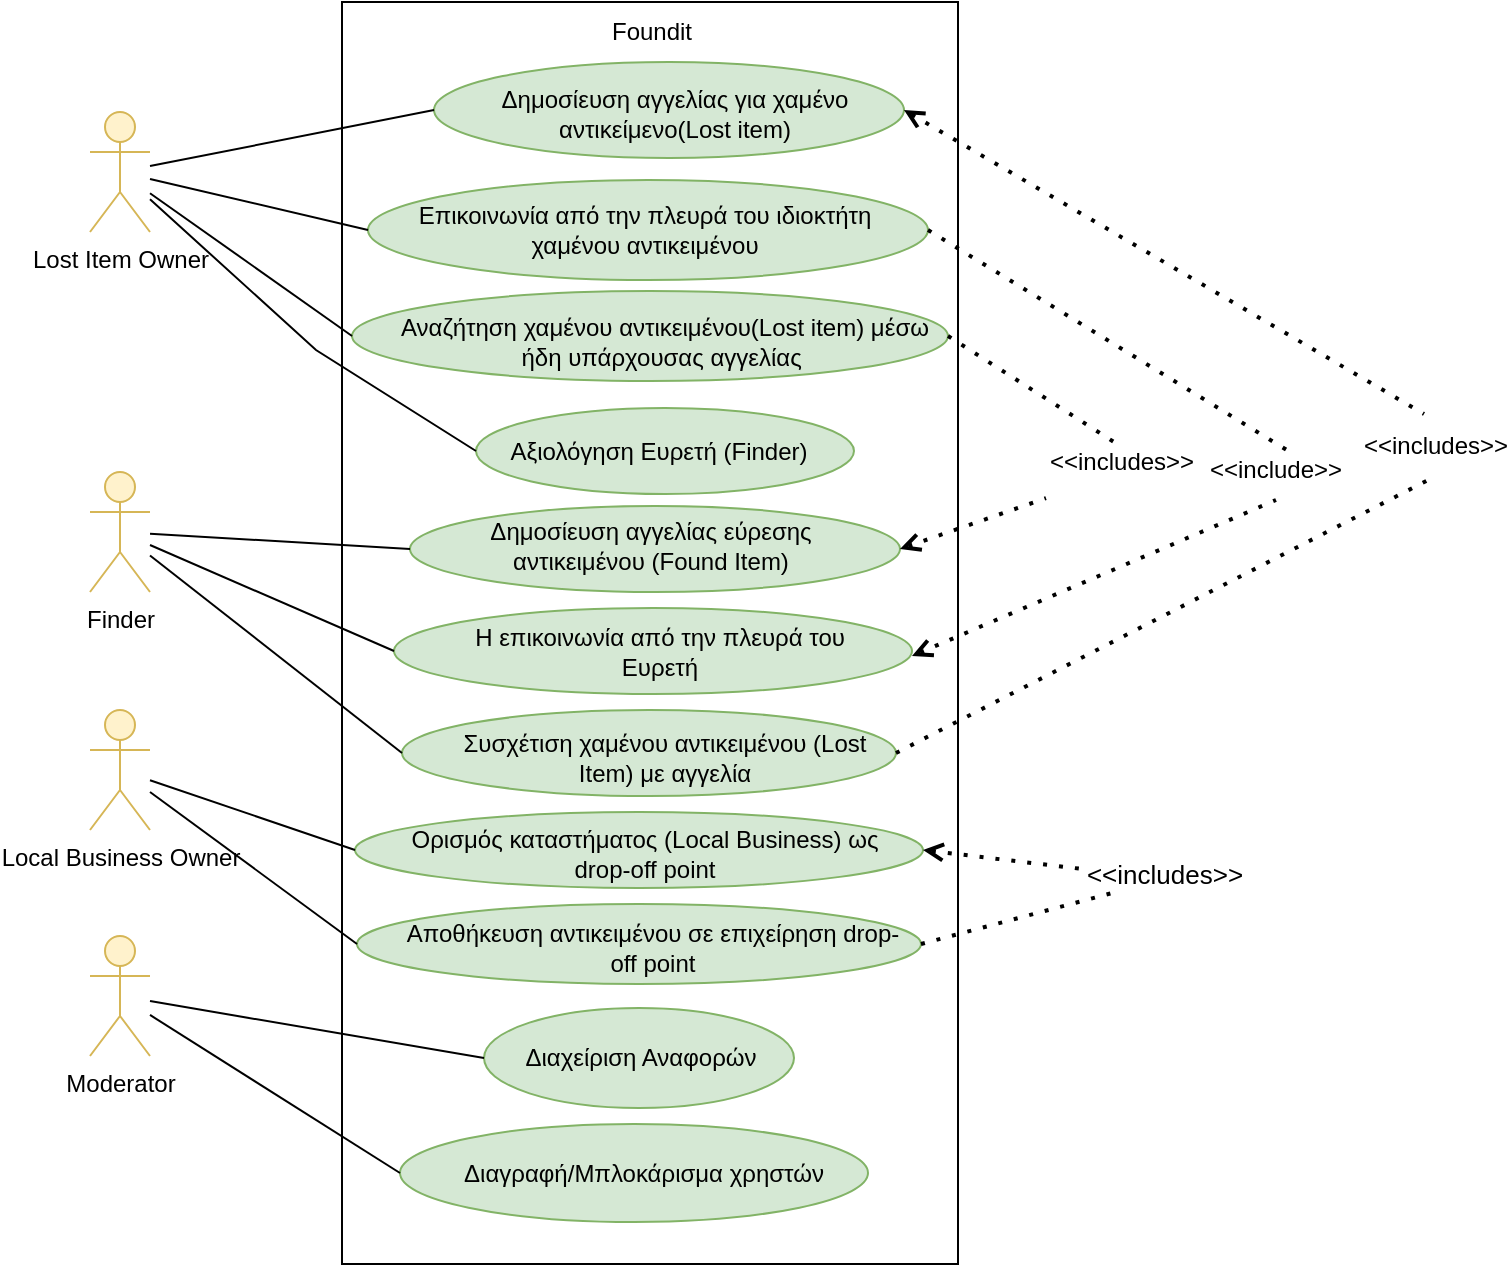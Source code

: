 <mxfile version="26.2.14">
  <diagram name="Page-1" id="7zawe6zohvr59qEg2-O9">
    <mxGraphModel dx="866" dy="1589" grid="0" gridSize="10" guides="1" tooltips="1" connect="1" arrows="1" fold="1" page="1" pageScale="1" pageWidth="850" pageHeight="1100" math="0" shadow="0">
      <root>
        <object label="" id="0">
          <mxCell />
        </object>
        <mxCell id="1" parent="0" />
        <object label="Moderator" Moderator="" id="SDAM3eLajE_gOhNM8xKB-1">
          <mxCell style="shape=umlActor;verticalLabelPosition=bottom;verticalAlign=top;outlineConnect=0;fillColor=#fff2cc;strokeColor=#d6b656;html=1;" parent="1" vertex="1">
            <mxGeometry x="167" y="417" width="30" height="60" as="geometry" />
          </mxCell>
        </object>
        <mxCell id="SDAM3eLajE_gOhNM8xKB-2" value="" style="rounded=0;whiteSpace=wrap;html=1;" parent="1" vertex="1">
          <mxGeometry x="293" y="-50" width="308" height="631" as="geometry" />
        </mxCell>
        <mxCell id="SDAM3eLajE_gOhNM8xKB-6" value="Foundit" style="text;html=1;align=center;verticalAlign=middle;whiteSpace=wrap;rounded=0;" parent="1" vertex="1">
          <mxGeometry x="418" y="-50" width="60" height="30" as="geometry" />
        </mxCell>
        <mxCell id="SDAM3eLajE_gOhNM8xKB-7" value="" style="ellipse;whiteSpace=wrap;html=1;fillColor=#d5e8d4;strokeColor=#82b366;" parent="1" vertex="1">
          <mxGeometry x="364" y="453" width="155" height="50" as="geometry" />
        </mxCell>
        <mxCell id="SDAM3eLajE_gOhNM8xKB-8" value="Διαχείριση Αναφορών" style="text;html=1;align=center;verticalAlign=middle;whiteSpace=wrap;rounded=0;" parent="1" vertex="1">
          <mxGeometry x="378" y="463" width="129" height="30" as="geometry" />
        </mxCell>
        <mxCell id="SDAM3eLajE_gOhNM8xKB-9" value="" style="ellipse;whiteSpace=wrap;html=1;fillColor=#d5e8d4;strokeColor=#82b366;" parent="1" vertex="1">
          <mxGeometry x="322" y="511" width="234" height="49" as="geometry" />
        </mxCell>
        <mxCell id="SDAM3eLajE_gOhNM8xKB-10" value="Διαγραφή/Μπλοκάρισμα χρηστών" style="text;html=1;align=center;verticalAlign=middle;whiteSpace=wrap;rounded=0;" parent="1" vertex="1">
          <mxGeometry x="350" y="520.5" width="188" height="30" as="geometry" />
        </mxCell>
        <mxCell id="SDAM3eLajE_gOhNM8xKB-12" value="" style="endArrow=none;html=1;rounded=0;entryX=0;entryY=0.5;entryDx=0;entryDy=0;" parent="1" source="SDAM3eLajE_gOhNM8xKB-1" target="SDAM3eLajE_gOhNM8xKB-9" edge="1">
          <mxGeometry width="50" height="50" relative="1" as="geometry">
            <mxPoint x="197" y="474" as="sourcePoint" />
            <mxPoint x="247" y="424" as="targetPoint" />
          </mxGeometry>
        </mxCell>
        <mxCell id="SDAM3eLajE_gOhNM8xKB-14" value="" style="endArrow=none;html=1;rounded=0;entryX=0;entryY=0.5;entryDx=0;entryDy=0;" parent="1" source="SDAM3eLajE_gOhNM8xKB-1" target="SDAM3eLajE_gOhNM8xKB-7" edge="1">
          <mxGeometry width="50" height="50" relative="1" as="geometry">
            <mxPoint x="288" y="467" as="sourcePoint" />
            <mxPoint x="338" y="417" as="targetPoint" />
          </mxGeometry>
        </mxCell>
        <mxCell id="SDAM3eLajE_gOhNM8xKB-15" value="Lost Item Owner" style="shape=umlActor;verticalLabelPosition=bottom;verticalAlign=top;html=1;outlineConnect=0;fillColor=#fff2cc;strokeColor=#d6b656;" parent="1" vertex="1">
          <mxGeometry x="167" y="5" width="30" height="60" as="geometry" />
        </mxCell>
        <mxCell id="SDAM3eLajE_gOhNM8xKB-16" value="Finder" style="shape=umlActor;verticalLabelPosition=bottom;verticalAlign=top;html=1;outlineConnect=0;fillColor=#fff2cc;strokeColor=#d6b656;" parent="1" vertex="1">
          <mxGeometry x="167" y="185" width="30" height="60" as="geometry" />
        </mxCell>
        <mxCell id="SDAM3eLajE_gOhNM8xKB-17" value="Local Business Owner" style="shape=umlActor;verticalLabelPosition=bottom;verticalAlign=top;html=1;outlineConnect=0;fillColor=#fff2cc;strokeColor=#d6b656;" parent="1" vertex="1">
          <mxGeometry x="167" y="304" width="30" height="60" as="geometry" />
        </mxCell>
        <mxCell id="SDAM3eLajE_gOhNM8xKB-18" value="" style="ellipse;whiteSpace=wrap;html=1;fillColor=#d5e8d4;strokeColor=#82b366;" parent="1" vertex="1">
          <mxGeometry x="299.5" y="355" width="284" height="38" as="geometry" />
        </mxCell>
        <mxCell id="SDAM3eLajE_gOhNM8xKB-20" value="Ορισμός καταστήματος (Local Business) ως drop-off point" style="text;html=1;align=center;verticalAlign=middle;whiteSpace=wrap;rounded=0;" parent="1" vertex="1">
          <mxGeometry x="315.5" y="361" width="257" height="30" as="geometry" />
        </mxCell>
        <mxCell id="SDAM3eLajE_gOhNM8xKB-21" value="" style="ellipse;whiteSpace=wrap;html=1;fillColor=#d5e8d4;strokeColor=#82b366;" parent="1" vertex="1">
          <mxGeometry x="300.5" y="401" width="282" height="40" as="geometry" />
        </mxCell>
        <mxCell id="SDAM3eLajE_gOhNM8xKB-22" value="Αποθήκευση αντικειμένου σε επιχείρηση drop-off point" style="text;html=1;align=center;verticalAlign=middle;whiteSpace=wrap;rounded=0;" parent="1" vertex="1">
          <mxGeometry x="323.5" y="408" width="249" height="30" as="geometry" />
        </mxCell>
        <mxCell id="SDAM3eLajE_gOhNM8xKB-25" value="" style="endArrow=none;html=1;rounded=0;entryX=0;entryY=0.5;entryDx=0;entryDy=0;" parent="1" source="SDAM3eLajE_gOhNM8xKB-17" target="SDAM3eLajE_gOhNM8xKB-18" edge="1">
          <mxGeometry width="50" height="50" relative="1" as="geometry">
            <mxPoint x="228" y="325" as="sourcePoint" />
            <mxPoint x="278" y="275" as="targetPoint" />
          </mxGeometry>
        </mxCell>
        <mxCell id="SDAM3eLajE_gOhNM8xKB-26" value="" style="endArrow=none;html=1;rounded=0;entryX=0;entryY=0.5;entryDx=0;entryDy=0;" parent="1" source="SDAM3eLajE_gOhNM8xKB-17" target="SDAM3eLajE_gOhNM8xKB-21" edge="1">
          <mxGeometry width="50" height="50" relative="1" as="geometry">
            <mxPoint x="228" y="408" as="sourcePoint" />
            <mxPoint x="278" y="358" as="targetPoint" />
          </mxGeometry>
        </mxCell>
        <mxCell id="SDAM3eLajE_gOhNM8xKB-28" value="" style="ellipse;whiteSpace=wrap;html=1;fillColor=#d5e8d4;strokeColor=#82b366;" parent="1" vertex="1">
          <mxGeometry x="339" y="-20" width="235" height="48" as="geometry" />
        </mxCell>
        <mxCell id="SDAM3eLajE_gOhNM8xKB-29" value="Δημοσίευση αγγελίας για χαμένο αντικείμενο(Lost item)" style="text;html=1;align=center;verticalAlign=middle;whiteSpace=wrap;rounded=0;" parent="1" vertex="1">
          <mxGeometry x="365" y="-9" width="189" height="30" as="geometry" />
        </mxCell>
        <mxCell id="SDAM3eLajE_gOhNM8xKB-30" value="" style="ellipse;whiteSpace=wrap;html=1;fillColor=#d5e8d4;strokeColor=#82b366;" parent="1" vertex="1">
          <mxGeometry x="306" y="39" width="280" height="50" as="geometry" />
        </mxCell>
        <mxCell id="SDAM3eLajE_gOhNM8xKB-31" value="Επικοινωνία από την πλευρά του ιδιοκτήτη χαμένου αντικειμένου" style="text;html=1;align=center;verticalAlign=middle;whiteSpace=wrap;rounded=0;" parent="1" vertex="1">
          <mxGeometry x="328.75" y="49" width="230.5" height="30" as="geometry" />
        </mxCell>
        <mxCell id="SDAM3eLajE_gOhNM8xKB-32" value="" style="ellipse;whiteSpace=wrap;html=1;fillColor=#d5e8d4;strokeColor=#82b366;" parent="1" vertex="1">
          <mxGeometry x="298" y="94.5" width="298" height="45" as="geometry" />
        </mxCell>
        <mxCell id="SDAM3eLajE_gOhNM8xKB-33" value="Αναζήτηση χαμένου αντικειμένου(Lost item) μέσω ήδη υπάρχουσας αγγελίας&amp;nbsp;" style="text;html=1;align=center;verticalAlign=middle;whiteSpace=wrap;rounded=0;" parent="1" vertex="1">
          <mxGeometry x="318" y="105" width="273" height="30" as="geometry" />
        </mxCell>
        <mxCell id="SDAM3eLajE_gOhNM8xKB-34" value="" style="endArrow=none;html=1;rounded=0;entryX=0;entryY=0.5;entryDx=0;entryDy=0;" parent="1" source="SDAM3eLajE_gOhNM8xKB-15" target="SDAM3eLajE_gOhNM8xKB-28" edge="1">
          <mxGeometry width="50" height="50" relative="1" as="geometry">
            <mxPoint x="222" y="51" as="sourcePoint" />
            <mxPoint x="272" y="1" as="targetPoint" />
          </mxGeometry>
        </mxCell>
        <mxCell id="SDAM3eLajE_gOhNM8xKB-35" value="" style="endArrow=none;html=1;rounded=0;entryX=0;entryY=0.5;entryDx=0;entryDy=0;entryPerimeter=0;" parent="1" source="SDAM3eLajE_gOhNM8xKB-15" target="SDAM3eLajE_gOhNM8xKB-30" edge="1">
          <mxGeometry width="50" height="50" relative="1" as="geometry">
            <mxPoint x="229" y="78" as="sourcePoint" />
            <mxPoint x="279" y="28" as="targetPoint" />
          </mxGeometry>
        </mxCell>
        <mxCell id="SDAM3eLajE_gOhNM8xKB-36" value="" style="endArrow=none;html=1;rounded=0;entryX=0;entryY=0.5;entryDx=0;entryDy=0;" parent="1" source="SDAM3eLajE_gOhNM8xKB-15" target="SDAM3eLajE_gOhNM8xKB-32" edge="1">
          <mxGeometry width="50" height="50" relative="1" as="geometry">
            <mxPoint x="226" y="132" as="sourcePoint" />
            <mxPoint x="276" y="82" as="targetPoint" />
          </mxGeometry>
        </mxCell>
        <mxCell id="SDAM3eLajE_gOhNM8xKB-37" value="" style="ellipse;whiteSpace=wrap;html=1;fillColor=#d5e8d4;strokeColor=#82b366;" parent="1" vertex="1">
          <mxGeometry x="360" y="153" width="189" height="43" as="geometry" />
        </mxCell>
        <mxCell id="SDAM3eLajE_gOhNM8xKB-38" value="" style="ellipse;whiteSpace=wrap;html=1;fillColor=#d5e8d4;strokeColor=#82b366;" parent="1" vertex="1">
          <mxGeometry x="327" y="202" width="245" height="43" as="geometry" />
        </mxCell>
        <mxCell id="SDAM3eLajE_gOhNM8xKB-39" value="" style="ellipse;whiteSpace=wrap;html=1;fillColor=#d5e8d4;strokeColor=#82b366;" parent="1" vertex="1">
          <mxGeometry x="319" y="253" width="259" height="43" as="geometry" />
        </mxCell>
        <mxCell id="SDAM3eLajE_gOhNM8xKB-40" value="" style="ellipse;whiteSpace=wrap;html=1;fillColor=#d5e8d4;strokeColor=#82b366;" parent="1" vertex="1">
          <mxGeometry x="323" y="304" width="247" height="43" as="geometry" />
        </mxCell>
        <mxCell id="SDAM3eLajE_gOhNM8xKB-41" value="" style="endArrow=none;html=1;rounded=0;entryX=0;entryY=0.5;entryDx=0;entryDy=0;" parent="1" source="SDAM3eLajE_gOhNM8xKB-15" target="SDAM3eLajE_gOhNM8xKB-37" edge="1">
          <mxGeometry width="50" height="50" relative="1" as="geometry">
            <mxPoint x="216" y="208" as="sourcePoint" />
            <mxPoint x="266" y="158" as="targetPoint" />
            <Array as="points">
              <mxPoint x="280" y="124" />
            </Array>
          </mxGeometry>
        </mxCell>
        <mxCell id="SDAM3eLajE_gOhNM8xKB-42" value="" style="endArrow=none;html=1;rounded=0;entryX=0;entryY=0.5;entryDx=0;entryDy=0;" parent="1" source="SDAM3eLajE_gOhNM8xKB-16" target="SDAM3eLajE_gOhNM8xKB-38" edge="1">
          <mxGeometry width="50" height="50" relative="1" as="geometry">
            <mxPoint x="232" y="265" as="sourcePoint" />
            <mxPoint x="282" y="215" as="targetPoint" />
          </mxGeometry>
        </mxCell>
        <mxCell id="SDAM3eLajE_gOhNM8xKB-43" value="" style="endArrow=none;html=1;rounded=0;entryX=0;entryY=0.5;entryDx=0;entryDy=0;" parent="1" source="SDAM3eLajE_gOhNM8xKB-16" target="SDAM3eLajE_gOhNM8xKB-39" edge="1">
          <mxGeometry width="50" height="50" relative="1" as="geometry">
            <mxPoint x="221" y="278" as="sourcePoint" />
            <mxPoint x="271" y="228" as="targetPoint" />
          </mxGeometry>
        </mxCell>
        <mxCell id="SDAM3eLajE_gOhNM8xKB-44" value="" style="endArrow=none;html=1;rounded=0;entryX=0;entryY=0.5;entryDx=0;entryDy=0;" parent="1" source="SDAM3eLajE_gOhNM8xKB-16" target="SDAM3eLajE_gOhNM8xKB-40" edge="1">
          <mxGeometry width="50" height="50" relative="1" as="geometry">
            <mxPoint x="216" y="318" as="sourcePoint" />
            <mxPoint x="266" y="268" as="targetPoint" />
          </mxGeometry>
        </mxCell>
        <mxCell id="SDAM3eLajE_gOhNM8xKB-45" value="Αξιολόγηση Ευρετή (Finder)" style="text;html=1;align=center;verticalAlign=middle;whiteSpace=wrap;rounded=0;" parent="1" vertex="1">
          <mxGeometry x="373" y="160" width="157" height="30" as="geometry" />
        </mxCell>
        <mxCell id="SDAM3eLajE_gOhNM8xKB-50" value="Η επικοινωνία από την πλευρά του Ευρετή" style="text;html=1;align=center;verticalAlign=middle;whiteSpace=wrap;rounded=0;" parent="1" vertex="1">
          <mxGeometry x="348.5" y="259.5" width="206" height="30" as="geometry" />
        </mxCell>
        <mxCell id="SDAM3eLajE_gOhNM8xKB-51" value="Συσχέτιση χαμένου αντικειμένου (Lost Item) με αγγελία" style="text;html=1;align=center;verticalAlign=middle;whiteSpace=wrap;rounded=0;" parent="1" vertex="1">
          <mxGeometry x="344" y="313" width="221" height="30" as="geometry" />
        </mxCell>
        <mxCell id="SDAM3eLajE_gOhNM8xKB-52" value="Δημοσίευση αγγελίας εύρεσης αντικειμένου (Found Item)" style="text;html=1;align=center;verticalAlign=middle;whiteSpace=wrap;rounded=0;" parent="1" vertex="1">
          <mxGeometry x="343" y="207" width="209" height="30" as="geometry" />
        </mxCell>
        <mxCell id="SDAM3eLajE_gOhNM8xKB-57" value="" style="endArrow=none;dashed=1;html=1;dashPattern=1 3;strokeWidth=2;rounded=0;startArrow=open;startFill=0;exitX=1;exitY=0.5;exitDx=0;exitDy=0;" parent="1" source="SDAM3eLajE_gOhNM8xKB-18" edge="1">
          <mxGeometry width="50" height="50" relative="1" as="geometry">
            <mxPoint x="583.5" y="424" as="sourcePoint" />
            <mxPoint x="684" y="386" as="targetPoint" />
          </mxGeometry>
        </mxCell>
        <mxCell id="SDAM3eLajE_gOhNM8xKB-58" value="&lt;font style=&quot;font-size: 13px;&quot;&gt;&amp;lt;&amp;lt;includes&amp;gt;&amp;gt;&lt;/font&gt;" style="edgeLabel;html=1;align=center;verticalAlign=middle;resizable=0;points=[];" parent="SDAM3eLajE_gOhNM8xKB-57" vertex="1" connectable="0">
          <mxGeometry x="0.542" relative="1" as="geometry">
            <mxPoint x="43" y="3" as="offset" />
          </mxGeometry>
        </mxCell>
        <mxCell id="SDAM3eLajE_gOhNM8xKB-59" value="" style="endArrow=none;dashed=1;html=1;dashPattern=1 3;strokeWidth=2;rounded=0;exitX=1;exitY=0.5;exitDx=0;exitDy=0;" parent="1" source="SDAM3eLajE_gOhNM8xKB-21" edge="1">
          <mxGeometry width="50" height="50" relative="1" as="geometry">
            <mxPoint x="624" y="471" as="sourcePoint" />
            <mxPoint x="680" y="395" as="targetPoint" />
          </mxGeometry>
        </mxCell>
        <mxCell id="SDAM3eLajE_gOhNM8xKB-60" value="" style="endArrow=none;dashed=1;html=1;dashPattern=1 3;strokeWidth=2;rounded=0;exitX=1;exitY=0.5;exitDx=0;exitDy=0;" parent="1" source="SDAM3eLajE_gOhNM8xKB-32" edge="1">
          <mxGeometry width="50" height="50" relative="1" as="geometry">
            <mxPoint x="634" y="146" as="sourcePoint" />
            <mxPoint x="679" y="170" as="targetPoint" />
          </mxGeometry>
        </mxCell>
        <mxCell id="SDAM3eLajE_gOhNM8xKB-61" value="&amp;lt;&amp;lt;includes&amp;gt;&amp;gt;" style="text;whiteSpace=wrap;html=1;" parent="1" vertex="1">
          <mxGeometry x="645" y="166" width="81" height="36" as="geometry" />
        </mxCell>
        <mxCell id="SDAM3eLajE_gOhNM8xKB-62" value="" style="endArrow=none;dashed=1;html=1;dashPattern=1 3;strokeWidth=2;rounded=0;exitX=1;exitY=0.5;exitDx=0;exitDy=0;startArrow=open;startFill=0;" parent="1" source="SDAM3eLajE_gOhNM8xKB-38" edge="1" target="SDAM3eLajE_gOhNM8xKB-61">
          <mxGeometry width="50" height="50" relative="1" as="geometry">
            <mxPoint x="634" y="226" as="sourcePoint" />
            <mxPoint x="684" y="176" as="targetPoint" />
          </mxGeometry>
        </mxCell>
        <mxCell id="SDAM3eLajE_gOhNM8xKB-63" value="" style="endArrow=none;dashed=1;html=1;dashPattern=1 3;strokeWidth=2;rounded=0;exitX=1;exitY=0.5;exitDx=0;exitDy=0;entryX=0.5;entryY=1;entryDx=0;entryDy=0;" parent="1" source="SDAM3eLajE_gOhNM8xKB-40" edge="1" target="SDAM3eLajE_gOhNM8xKB-65">
          <mxGeometry width="50" height="50" relative="1" as="geometry">
            <mxPoint x="617" y="272" as="sourcePoint" />
            <mxPoint x="809" y="142" as="targetPoint" />
          </mxGeometry>
        </mxCell>
        <mxCell id="SDAM3eLajE_gOhNM8xKB-64" value="" style="endArrow=none;dashed=1;html=1;dashPattern=1 3;strokeWidth=2;rounded=0;exitX=1;exitY=0.5;exitDx=0;exitDy=0;startArrow=open;startFill=0;entryX=0.4;entryY=-0.033;entryDx=0;entryDy=0;entryPerimeter=0;" parent="1" source="SDAM3eLajE_gOhNM8xKB-28" edge="1" target="SDAM3eLajE_gOhNM8xKB-65">
          <mxGeometry width="50" height="50" relative="1" as="geometry">
            <mxPoint x="654" y="69" as="sourcePoint" />
            <mxPoint x="802" y="129" as="targetPoint" />
          </mxGeometry>
        </mxCell>
        <mxCell id="SDAM3eLajE_gOhNM8xKB-65" value="&amp;lt;&amp;lt;includes&amp;gt;&amp;gt;" style="text;html=1;align=center;verticalAlign=middle;whiteSpace=wrap;rounded=0;" parent="1" vertex="1">
          <mxGeometry x="810" y="157" width="60" height="30" as="geometry" />
        </mxCell>
        <mxCell id="gkGwEhopkfSMYjqPybZG-1" value="" style="endArrow=none;dashed=1;html=1;dashPattern=1 3;strokeWidth=2;rounded=0;exitX=1;exitY=0.5;exitDx=0;exitDy=0;" edge="1" parent="1" source="SDAM3eLajE_gOhNM8xKB-30">
          <mxGeometry width="50" height="50" relative="1" as="geometry">
            <mxPoint x="637" y="130" as="sourcePoint" />
            <mxPoint x="767" y="175" as="targetPoint" />
          </mxGeometry>
        </mxCell>
        <mxCell id="gkGwEhopkfSMYjqPybZG-2" value="&amp;lt;&amp;lt;include&amp;gt;&amp;gt;" style="text;html=1;align=center;verticalAlign=middle;whiteSpace=wrap;rounded=0;" vertex="1" parent="1">
          <mxGeometry x="730" y="169" width="60" height="30" as="geometry" />
        </mxCell>
        <mxCell id="gkGwEhopkfSMYjqPybZG-4" value="" style="endArrow=none;dashed=1;html=1;dashPattern=1 3;strokeWidth=2;rounded=0;exitX=1;exitY=0.5;exitDx=0;exitDy=0;startArrow=open;startFill=0;entryX=0.5;entryY=1;entryDx=0;entryDy=0;" edge="1" parent="1" target="gkGwEhopkfSMYjqPybZG-2">
          <mxGeometry width="50" height="50" relative="1" as="geometry">
            <mxPoint x="578" y="277" as="sourcePoint" />
            <mxPoint x="690" y="229" as="targetPoint" />
          </mxGeometry>
        </mxCell>
      </root>
    </mxGraphModel>
  </diagram>
</mxfile>
